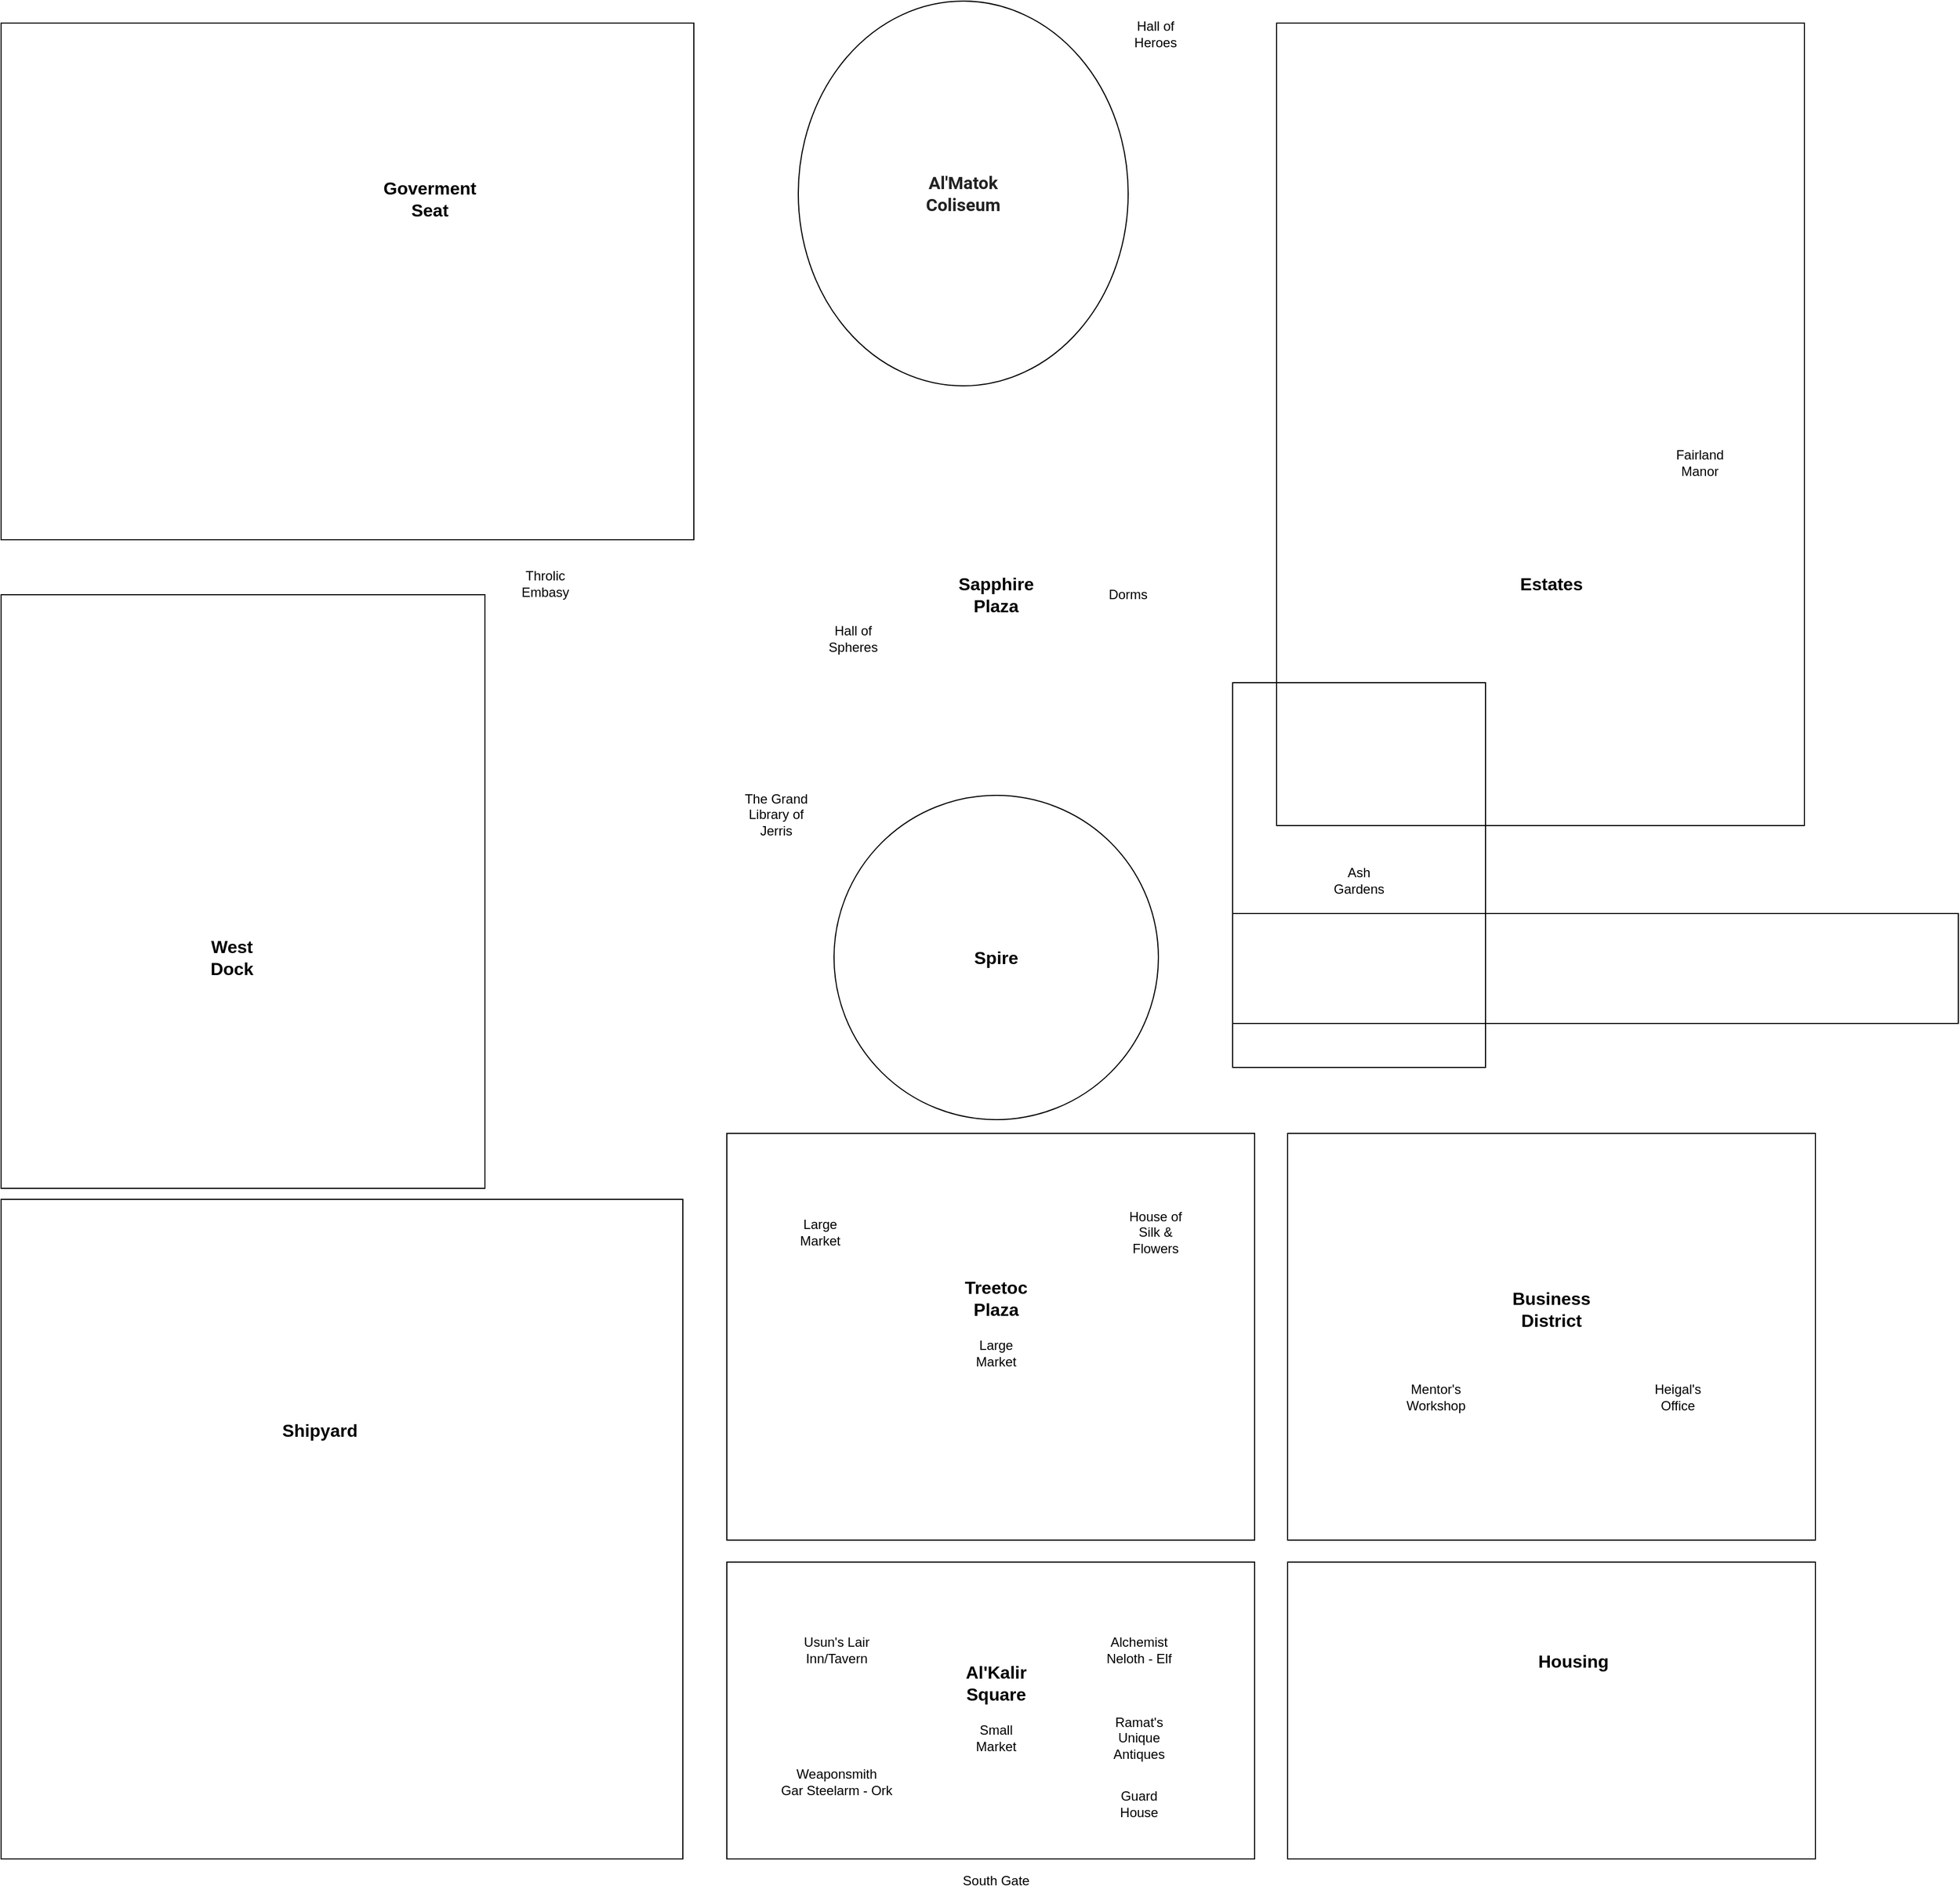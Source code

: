 <mxfile version="13.4.6" type="github">
  <diagram id="gBeoyxnjPRkxt87tUZH4" name="Page-1">
    <mxGraphModel dx="3503" dy="2837" grid="1" gridSize="10" guides="1" tooltips="1" connect="1" arrows="1" fold="1" page="0" pageScale="1" pageWidth="850" pageHeight="1100" math="0" shadow="0">
      <root>
        <mxCell id="0" />
        <mxCell id="1" parent="0" />
        <mxCell id="02-kwTNhgJaQTxuko_tk-4" value="" style="ellipse;whiteSpace=wrap;html=1;fillColor=none;" vertex="1" parent="1">
          <mxGeometry x="225" y="-1030" width="300" height="350" as="geometry" />
        </mxCell>
        <mxCell id="02-kwTNhgJaQTxuko_tk-1" value="" style="rounded=0;whiteSpace=wrap;html=1;fillColor=none;fontSize=16;" vertex="1" parent="1">
          <mxGeometry x="620" y="-410" width="230" height="350" as="geometry" />
        </mxCell>
        <mxCell id="b8Ko2YbfWa-QRJcQ-C6n-42" value="" style="rounded=0;whiteSpace=wrap;html=1;fillColor=none;fontSize=16;" parent="1" vertex="1">
          <mxGeometry x="160" y="390" width="480" height="270" as="geometry" />
        </mxCell>
        <mxCell id="b8Ko2YbfWa-QRJcQ-C6n-43" value="" style="rounded=0;whiteSpace=wrap;html=1;fillColor=none;fontSize=16;" parent="1" vertex="1">
          <mxGeometry x="-500" y="60" width="620" height="600" as="geometry" />
        </mxCell>
        <mxCell id="b8Ko2YbfWa-QRJcQ-C6n-45" value="" style="rounded=0;whiteSpace=wrap;html=1;fillColor=none;fontSize=16;" parent="1" vertex="1">
          <mxGeometry x="-500" y="-490" width="440" height="540" as="geometry" />
        </mxCell>
        <mxCell id="b8Ko2YbfWa-QRJcQ-C6n-48" value="" style="rounded=0;whiteSpace=wrap;html=1;fillColor=none;fontSize=16;" parent="1" vertex="1">
          <mxGeometry x="670" y="390" width="480" height="270" as="geometry" />
        </mxCell>
        <mxCell id="b8Ko2YbfWa-QRJcQ-C6n-46" value="" style="rounded=0;whiteSpace=wrap;html=1;fillColor=none;fontSize=16;" parent="1" vertex="1">
          <mxGeometry x="160" width="480" height="370" as="geometry" />
        </mxCell>
        <mxCell id="b8Ko2YbfWa-QRJcQ-C6n-47" value="" style="rounded=0;whiteSpace=wrap;html=1;fillColor=none;fontSize=16;" parent="1" vertex="1">
          <mxGeometry x="670" width="480" height="370" as="geometry" />
        </mxCell>
        <mxCell id="b8Ko2YbfWa-QRJcQ-C6n-49" value="" style="rounded=0;whiteSpace=wrap;html=1;fillColor=none;fontSize=16;" parent="1" vertex="1">
          <mxGeometry x="660" y="-1010" width="480" height="730" as="geometry" />
        </mxCell>
        <mxCell id="b8Ko2YbfWa-QRJcQ-C6n-1" value="Al&#39;Kalir Square" style="text;html=1;strokeColor=none;fillColor=none;align=center;verticalAlign=middle;whiteSpace=wrap;rounded=0;fontStyle=1;fontSize=16;" parent="1" vertex="1">
          <mxGeometry x="385" y="490" width="40" height="20" as="geometry" />
        </mxCell>
        <mxCell id="b8Ko2YbfWa-QRJcQ-C6n-2" value="Usun&#39;s Lair Inn/Tavern" style="text;html=1;strokeColor=none;fillColor=none;align=center;verticalAlign=middle;whiteSpace=wrap;rounded=0;" parent="1" vertex="1">
          <mxGeometry x="225" y="450" width="70" height="40" as="geometry" />
        </mxCell>
        <mxCell id="b8Ko2YbfWa-QRJcQ-C6n-3" value="Weaponsmith&lt;br&gt;Gar Steelarm - Ork" style="text;html=1;strokeColor=none;fillColor=none;align=center;verticalAlign=middle;whiteSpace=wrap;rounded=0;" parent="1" vertex="1">
          <mxGeometry x="200" y="570" width="120" height="40" as="geometry" />
        </mxCell>
        <mxCell id="b8Ko2YbfWa-QRJcQ-C6n-4" value="Alchemist&lt;br&gt;Neloth - Elf" style="text;html=1;strokeColor=none;fillColor=none;align=center;verticalAlign=middle;whiteSpace=wrap;rounded=0;" parent="1" vertex="1">
          <mxGeometry x="500" y="450" width="70" height="40" as="geometry" />
        </mxCell>
        <mxCell id="b8Ko2YbfWa-QRJcQ-C6n-7" value="South Gate" style="text;html=1;strokeColor=none;fillColor=none;align=center;verticalAlign=middle;whiteSpace=wrap;rounded=0;" parent="1" vertex="1">
          <mxGeometry x="370" y="660" width="70" height="40" as="geometry" />
        </mxCell>
        <mxCell id="b8Ko2YbfWa-QRJcQ-C6n-9" value="Small Market" style="text;html=1;strokeColor=none;fillColor=none;align=center;verticalAlign=middle;whiteSpace=wrap;rounded=0;" parent="1" vertex="1">
          <mxGeometry x="385" y="540" width="40" height="20" as="geometry" />
        </mxCell>
        <mxCell id="b8Ko2YbfWa-QRJcQ-C6n-10" value="Guard House" style="text;html=1;strokeColor=none;fillColor=none;align=center;verticalAlign=middle;whiteSpace=wrap;rounded=0;" parent="1" vertex="1">
          <mxGeometry x="515" y="600" width="40" height="20" as="geometry" />
        </mxCell>
        <mxCell id="b8Ko2YbfWa-QRJcQ-C6n-11" value="Ramat&#39;s Unique Antiques" style="text;html=1;strokeColor=none;fillColor=none;align=center;verticalAlign=middle;whiteSpace=wrap;rounded=0;" parent="1" vertex="1">
          <mxGeometry x="515" y="540" width="40" height="20" as="geometry" />
        </mxCell>
        <mxCell id="b8Ko2YbfWa-QRJcQ-C6n-12" value="Treetoc&lt;br&gt;Plaza" style="text;html=1;strokeColor=none;fillColor=none;align=center;verticalAlign=middle;whiteSpace=wrap;rounded=0;fontSize=16;fontStyle=1" parent="1" vertex="1">
          <mxGeometry x="385" y="140" width="40" height="20" as="geometry" />
        </mxCell>
        <mxCell id="b8Ko2YbfWa-QRJcQ-C6n-13" value="Large Market" style="text;html=1;strokeColor=none;fillColor=none;align=center;verticalAlign=middle;whiteSpace=wrap;rounded=0;" parent="1" vertex="1">
          <mxGeometry x="370" y="180" width="70" height="40" as="geometry" />
        </mxCell>
        <mxCell id="b8Ko2YbfWa-QRJcQ-C6n-16" value="House of Silk &amp;amp; Flowers" style="text;html=1;strokeColor=none;fillColor=none;align=center;verticalAlign=middle;whiteSpace=wrap;rounded=0;" parent="1" vertex="1">
          <mxGeometry x="515" y="70" width="70" height="40" as="geometry" />
        </mxCell>
        <mxCell id="b8Ko2YbfWa-QRJcQ-C6n-17" value="Shipyard" style="text;html=1;strokeColor=none;fillColor=none;align=center;verticalAlign=middle;whiteSpace=wrap;rounded=0;fontSize=16;fontStyle=1" parent="1" vertex="1">
          <mxGeometry x="-230" y="260" width="40" height="20" as="geometry" />
        </mxCell>
        <mxCell id="b8Ko2YbfWa-QRJcQ-C6n-18" value="Business District" style="text;html=1;strokeColor=none;fillColor=none;align=center;verticalAlign=middle;whiteSpace=wrap;rounded=0;fontSize=16;fontStyle=1" parent="1" vertex="1">
          <mxGeometry x="890" y="150" width="40" height="20" as="geometry" />
        </mxCell>
        <mxCell id="b8Ko2YbfWa-QRJcQ-C6n-23" value="Spire" style="text;html=1;strokeColor=none;fillColor=none;align=center;verticalAlign=middle;whiteSpace=wrap;rounded=0;fontSize=16;fontStyle=1" parent="1" vertex="1">
          <mxGeometry x="385" y="-170" width="40" height="20" as="geometry" />
        </mxCell>
        <mxCell id="b8Ko2YbfWa-QRJcQ-C6n-25" value="Housing" style="text;html=1;strokeColor=none;fillColor=none;align=center;verticalAlign=middle;whiteSpace=wrap;rounded=0;fontSize=16;fontStyle=1" parent="1" vertex="1">
          <mxGeometry x="910" y="470" width="40" height="20" as="geometry" />
        </mxCell>
        <mxCell id="b8Ko2YbfWa-QRJcQ-C6n-26" value="Estates" style="text;html=1;strokeColor=none;fillColor=none;align=center;verticalAlign=middle;whiteSpace=wrap;rounded=0;fontSize=16;fontStyle=1" parent="1" vertex="1">
          <mxGeometry x="890" y="-510" width="40" height="20" as="geometry" />
        </mxCell>
        <mxCell id="b8Ko2YbfWa-QRJcQ-C6n-27" value="Goverment Seat" style="text;html=1;strokeColor=none;fillColor=none;align=center;verticalAlign=middle;whiteSpace=wrap;rounded=0;fontSize=16;fontStyle=1" parent="1" vertex="1">
          <mxGeometry x="-130" y="-860" width="40" height="20" as="geometry" />
        </mxCell>
        <mxCell id="b8Ko2YbfWa-QRJcQ-C6n-29" value="West Dock" style="text;html=1;strokeColor=none;fillColor=none;align=center;verticalAlign=middle;whiteSpace=wrap;rounded=0;fontSize=16;fontStyle=1" parent="1" vertex="1">
          <mxGeometry x="-310" y="-170" width="40" height="20" as="geometry" />
        </mxCell>
        <mxCell id="b8Ko2YbfWa-QRJcQ-C6n-30" value="Throlic Embasy" style="text;html=1;strokeColor=none;fillColor=none;align=center;verticalAlign=middle;whiteSpace=wrap;rounded=0;" parent="1" vertex="1">
          <mxGeometry x="-40" y="-520" width="70" height="40" as="geometry" />
        </mxCell>
        <mxCell id="b8Ko2YbfWa-QRJcQ-C6n-31" value="Heigal&#39;s Office" style="text;html=1;strokeColor=none;fillColor=none;align=center;verticalAlign=middle;whiteSpace=wrap;rounded=0;" parent="1" vertex="1">
          <mxGeometry x="990" y="220" width="70" height="40" as="geometry" />
        </mxCell>
        <mxCell id="b8Ko2YbfWa-QRJcQ-C6n-32" value="Hall of Spheres" style="text;html=1;strokeColor=none;fillColor=none;align=center;verticalAlign=middle;whiteSpace=wrap;rounded=0;" parent="1" vertex="1">
          <mxGeometry x="240" y="-470" width="70" height="40" as="geometry" />
        </mxCell>
        <mxCell id="b8Ko2YbfWa-QRJcQ-C6n-33" value="Large Market" style="text;html=1;strokeColor=none;fillColor=none;align=center;verticalAlign=middle;whiteSpace=wrap;rounded=0;" parent="1" vertex="1">
          <mxGeometry x="210" y="70" width="70" height="40" as="geometry" />
        </mxCell>
        <mxCell id="b8Ko2YbfWa-QRJcQ-C6n-34" value="Fairland Manor" style="text;html=1;strokeColor=none;fillColor=none;align=center;verticalAlign=middle;whiteSpace=wrap;rounded=0;" parent="1" vertex="1">
          <mxGeometry x="1010" y="-630" width="70" height="40" as="geometry" />
        </mxCell>
        <mxCell id="b8Ko2YbfWa-QRJcQ-C6n-35" value="The Grand Library of Jerris" style="text;html=1;strokeColor=none;fillColor=none;align=center;verticalAlign=middle;whiteSpace=wrap;rounded=0;" parent="1" vertex="1">
          <mxGeometry x="170" y="-310" width="70" height="40" as="geometry" />
        </mxCell>
        <mxCell id="b8Ko2YbfWa-QRJcQ-C6n-36" value="Sapphire Plaza" style="text;html=1;strokeColor=none;fillColor=none;align=center;verticalAlign=middle;whiteSpace=wrap;rounded=0;fontSize=16;fontStyle=1" parent="1" vertex="1">
          <mxGeometry x="385" y="-500" width="40" height="20" as="geometry" />
        </mxCell>
        <mxCell id="b8Ko2YbfWa-QRJcQ-C6n-37" value="Hall of Heroes" style="text;html=1;strokeColor=none;fillColor=none;align=center;verticalAlign=middle;whiteSpace=wrap;rounded=0;" parent="1" vertex="1">
          <mxGeometry x="515" y="-1020" width="70" height="40" as="geometry" />
        </mxCell>
        <mxCell id="b8Ko2YbfWa-QRJcQ-C6n-38" value="&lt;b style=&quot;color: rgb(34 , 34 , 34) ; font-family: &amp;#34;roboto&amp;#34; , &amp;#34;arial&amp;#34; , sans-serif ; text-align: left&quot;&gt;Al&#39;Matok Coliseum&lt;/b&gt;" style="text;html=1;strokeColor=none;fillColor=none;align=center;verticalAlign=middle;whiteSpace=wrap;rounded=0;fontSize=16;fontStyle=1" parent="1" vertex="1">
          <mxGeometry x="355" y="-865" width="40" height="20" as="geometry" />
        </mxCell>
        <mxCell id="b8Ko2YbfWa-QRJcQ-C6n-39" value="Dorms" style="text;html=1;strokeColor=none;fillColor=none;align=center;verticalAlign=middle;whiteSpace=wrap;rounded=0;" parent="1" vertex="1">
          <mxGeometry x="490" y="-510" width="70" height="40" as="geometry" />
        </mxCell>
        <mxCell id="b8Ko2YbfWa-QRJcQ-C6n-40" value="Ash Gardens" style="text;html=1;strokeColor=none;fillColor=none;align=center;verticalAlign=middle;whiteSpace=wrap;rounded=0;" parent="1" vertex="1">
          <mxGeometry x="700" y="-250" width="70" height="40" as="geometry" />
        </mxCell>
        <mxCell id="b8Ko2YbfWa-QRJcQ-C6n-50" value="" style="ellipse;whiteSpace=wrap;html=1;aspect=fixed;fillColor=none;fontSize=16;" parent="1" vertex="1">
          <mxGeometry x="257.5" y="-307.5" width="295" height="295" as="geometry" />
        </mxCell>
        <mxCell id="02-kwTNhgJaQTxuko_tk-2" value="Mentor&#39;s Workshop" style="text;html=1;strokeColor=none;fillColor=none;align=center;verticalAlign=middle;whiteSpace=wrap;rounded=0;" vertex="1" parent="1">
          <mxGeometry x="770" y="220" width="70" height="40" as="geometry" />
        </mxCell>
        <mxCell id="02-kwTNhgJaQTxuko_tk-3" value="" style="rounded=0;whiteSpace=wrap;html=1;fillColor=none;fontSize=16;" vertex="1" parent="1">
          <mxGeometry x="-500" y="-1010" width="630" height="470" as="geometry" />
        </mxCell>
        <mxCell id="02-kwTNhgJaQTxuko_tk-6" value="" style="rounded=0;whiteSpace=wrap;html=1;fillColor=none;fontSize=16;" vertex="1" parent="1">
          <mxGeometry x="620" y="-200" width="660" height="100" as="geometry" />
        </mxCell>
      </root>
    </mxGraphModel>
  </diagram>
</mxfile>
